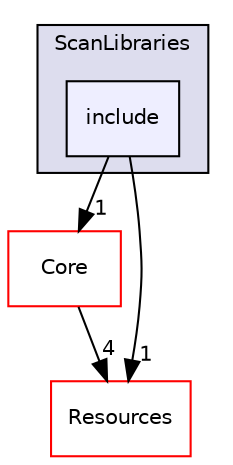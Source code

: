 digraph "include" {
  compound=true
  node [ fontsize="10", fontname="Helvetica"];
  edge [ labelfontsize="10", labelfontname="Helvetica"];
  subgraph clusterdir_d1f3dbe10f157d97e145494b8a91d73e {
    graph [ bgcolor="#ddddee", pencolor="black", label="ScanLibraries" fontname="Helvetica", fontsize="10", URL="dir_d1f3dbe10f157d97e145494b8a91d73e.html"]
  dir_5dff47409855d9e162af1d73d7044210 [shape=box, label="include", style="filled", fillcolor="#eeeeff", pencolor="black", URL="dir_5dff47409855d9e162af1d73d7044210.html"];
  }
  dir_c6310732a22f63c0c2fc5595561e68f1 [shape=box label="Core" fillcolor="white" style="filled" color="red" URL="dir_c6310732a22f63c0c2fc5595561e68f1.html"];
  dir_bde32bf976401edbce144c1ca78437b0 [shape=box label="Resources" fillcolor="white" style="filled" color="red" URL="dir_bde32bf976401edbce144c1ca78437b0.html"];
  dir_5dff47409855d9e162af1d73d7044210->dir_c6310732a22f63c0c2fc5595561e68f1 [headlabel="1", labeldistance=1.5 headhref="dir_000061_000022.html"];
  dir_5dff47409855d9e162af1d73d7044210->dir_bde32bf976401edbce144c1ca78437b0 [headlabel="1", labeldistance=1.5 headhref="dir_000061_000019.html"];
  dir_c6310732a22f63c0c2fc5595561e68f1->dir_bde32bf976401edbce144c1ca78437b0 [headlabel="4", labeldistance=1.5 headhref="dir_000022_000019.html"];
}
